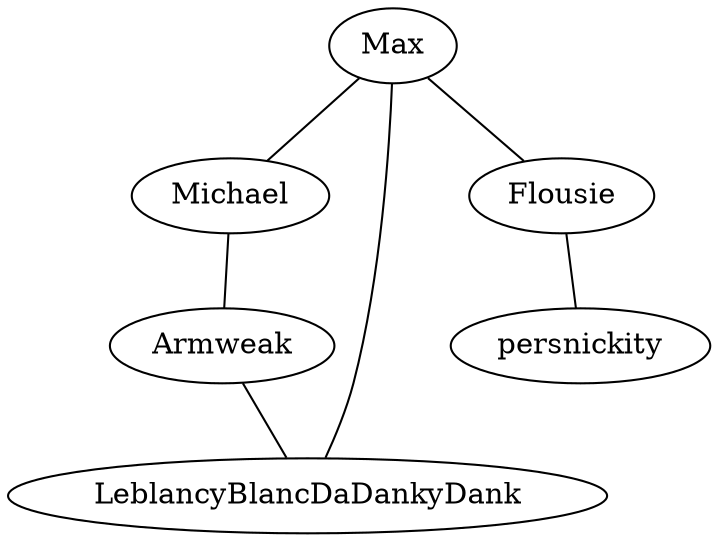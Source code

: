 strict graph {
	Max -- Michael
	Max -- LeblancyBlancDaDankyDank
	Max -- Flousie
	Michael -- Max
	Michael -- Armweak
	Armweak -- LeblancyBlancDaDankyDank
	Armweak -- Michael
	Flousie -- persnickity
	Flousie -- Max
	LeblancyBlancDaDankyDank -- Armweak
	LeblancyBlancDaDankyDank -- Max
	persnickity -- Flousie
}
